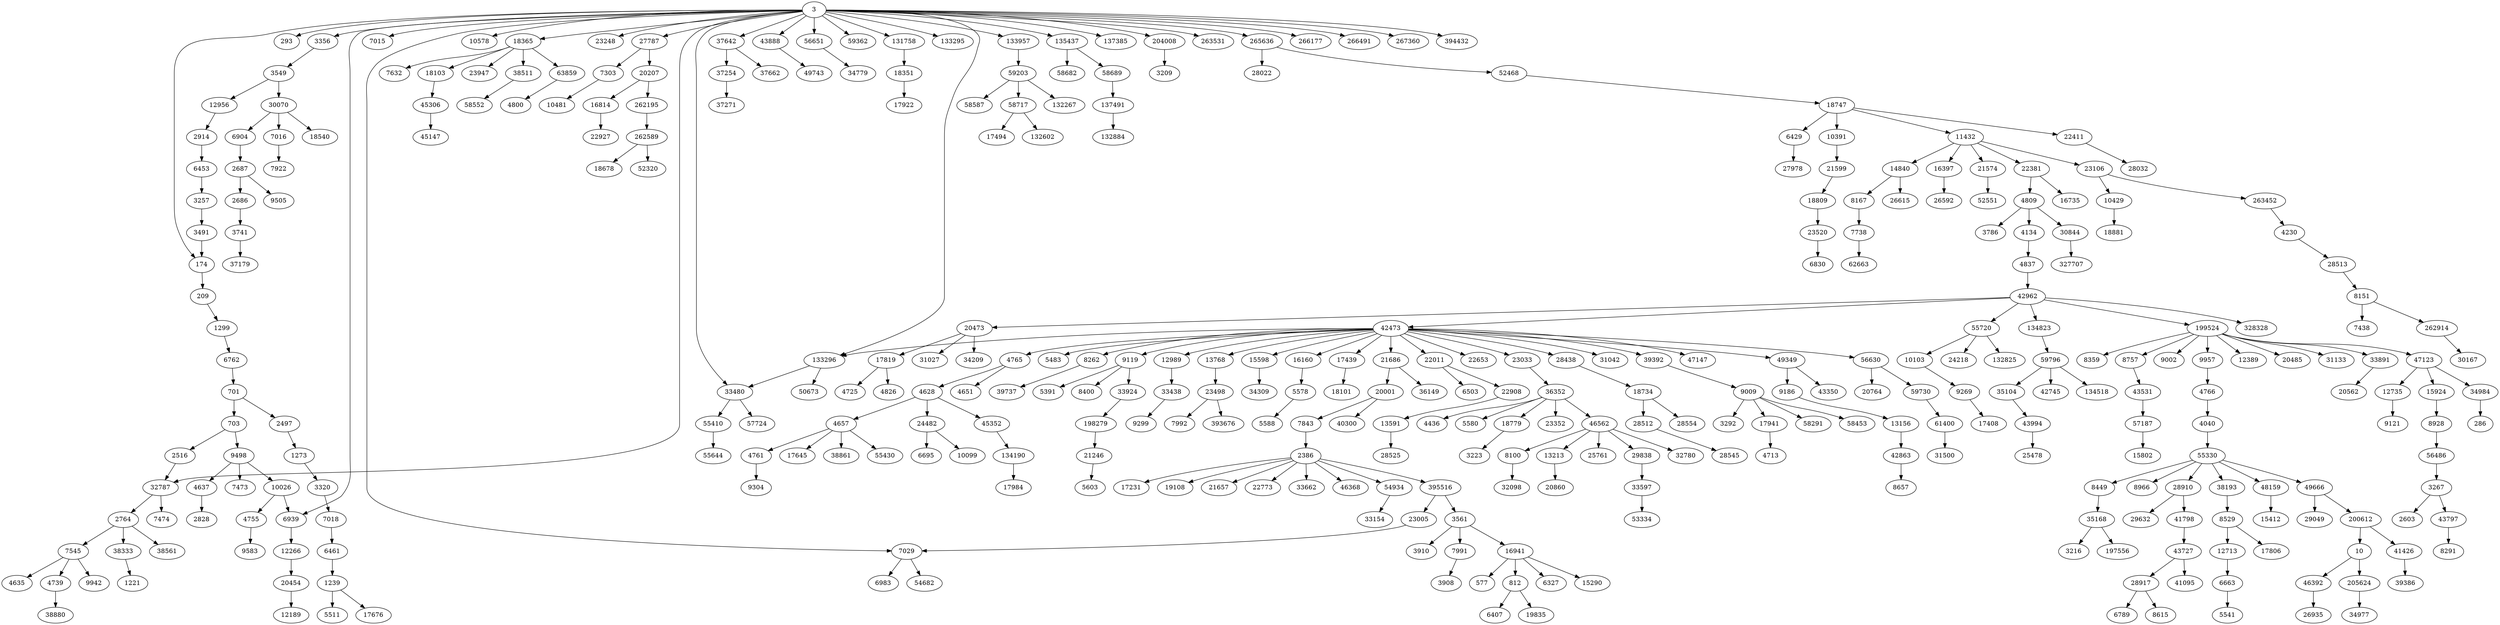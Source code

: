 digraph {
  // Node definitions.
  3;
  10;
  174;
  209;
  286;
  293;
  577;
  701;
  703;
  812;
  1221;
  1239;
  1273;
  1299;
  2386;
  2497;
  2516;
  2603;
  2686;
  2687;
  2764;
  2828;
  2914;
  3209;
  3216;
  3223;
  3257;
  3267;
  3292;
  3320;
  3356;
  3491;
  3549;
  3561;
  3741;
  3786;
  3908;
  3910;
  4040;
  4134;
  4230;
  4436;
  4628;
  4635;
  4637;
  4651;
  4657;
  4713;
  4725;
  4739;
  4755;
  4761;
  4765;
  4766;
  4800;
  4809;
  4826;
  4837;
  5391;
  5483;
  5511;
  5541;
  5578;
  5580;
  5588;
  5603;
  6327;
  6407;
  6429;
  6453;
  6461;
  6503;
  6663;
  6695;
  6762;
  6789;
  6830;
  6904;
  6939;
  6983;
  7015;
  7016;
  7018;
  7029;
  7303;
  7438;
  7473;
  7474;
  7545;
  7632;
  7738;
  7843;
  7922;
  7991;
  7992;
  8100;
  8151;
  8167;
  8262;
  8291;
  8359;
  8400;
  8449;
  8529;
  8615;
  8657;
  8757;
  8928;
  8966;
  9002;
  9009;
  9119;
  9121;
  9186;
  9269;
  9299;
  9304;
  9498;
  9505;
  9583;
  9942;
  9957;
  10026;
  10099;
  10103;
  10391;
  10429;
  10481;
  10578;
  11432;
  12189;
  12266;
  12389;
  12713;
  12735;
  12956;
  12989;
  13156;
  13213;
  13591;
  13768;
  14840;
  15290;
  15412;
  15598;
  15802;
  15924;
  16160;
  16397;
  16735;
  16814;
  16941;
  17231;
  17408;
  17439;
  17494;
  17645;
  17676;
  17806;
  17819;
  17922;
  17941;
  17984;
  18101;
  18103;
  18351;
  18365;
  18540;
  18678;
  18734;
  18747;
  18779;
  18809;
  18881;
  19108;
  19835;
  20001;
  20207;
  20454;
  20473;
  20485;
  20562;
  20764;
  20860;
  21246;
  21574;
  21599;
  21657;
  21686;
  22011;
  22381;
  22411;
  22653;
  22773;
  22908;
  22927;
  23005;
  23033;
  23106;
  23248;
  23352;
  23498;
  23520;
  23947;
  24218;
  24482;
  25478;
  25761;
  26592;
  26615;
  26935;
  27787;
  27978;
  28022;
  28032;
  28438;
  28512;
  28513;
  28525;
  28545;
  28554;
  28910;
  28917;
  29049;
  29632;
  29838;
  30070;
  30167;
  30844;
  31027;
  31042;
  31133;
  31500;
  32098;
  32780;
  32787;
  33154;
  33438;
  33480;
  33597;
  33662;
  33891;
  33924;
  34209;
  34309;
  34779;
  34977;
  34984;
  35104;
  35168;
  36149;
  36352;
  37179;
  37254;
  37271;
  37642;
  37662;
  38193;
  38333;
  38511;
  38561;
  38861;
  38880;
  39386;
  39392;
  39737;
  40300;
  41095;
  41426;
  41798;
  42473;
  42745;
  42863;
  42962;
  43350;
  43531;
  43727;
  43797;
  43888;
  43994;
  45147;
  45306;
  45352;
  46368;
  46392;
  46562;
  47123;
  47147;
  48159;
  49349;
  49666;
  49743;
  50673;
  52320;
  52468;
  52551;
  53334;
  54682;
  54934;
  55330;
  55410;
  55430;
  55644;
  55720;
  56486;
  56630;
  56651;
  57187;
  57724;
  58291;
  58453;
  58552;
  58587;
  58682;
  58689;
  58717;
  59203;
  59362;
  59730;
  59796;
  61400;
  62663;
  63859;
  131758;
  132267;
  132602;
  132825;
  132884;
  133295;
  133296;
  133957;
  134190;
  134518;
  134823;
  135437;
  137385;
  137491;
  197556;
  198279;
  199524;
  200612;
  204008;
  205624;
  262195;
  262589;
  262914;
  263452;
  263531;
  265636;
  266177;
  266491;
  267360;
  327707;
  328328;
  393676;
  394432;
  395516;

  // Edge definitions.
  3 -> 174;
  3 -> 293;
  3 -> 3356;
  3 -> 6939;
  3 -> 7015;
  3 -> 7029;
  3 -> 10578;
  3 -> 18365;
  3 -> 23248;
  3 -> 27787;
  3 -> 32787;
  3 -> 33480;
  3 -> 37642;
  3 -> 43888;
  3 -> 56651;
  3 -> 59362;
  3 -> 131758;
  3 -> 133295;
  3 -> 133296;
  3 -> 133957;
  3 -> 135437;
  3 -> 137385;
  3 -> 204008;
  3 -> 263531;
  3 -> 265636;
  3 -> 266177;
  3 -> 266491;
  3 -> 267360;
  3 -> 394432;
  10 -> 46392;
  10 -> 205624;
  174 -> 209;
  209 -> 1299;
  701 -> 703;
  701 -> 2497;
  703 -> 2516;
  703 -> 9498;
  812 -> 6407;
  812 -> 19835;
  1239 -> 5511;
  1239 -> 17676;
  1273 -> 3320;
  1299 -> 6762;
  2386 -> 17231;
  2386 -> 19108;
  2386 -> 21657;
  2386 -> 22773;
  2386 -> 33662;
  2386 -> 46368;
  2386 -> 54934;
  2386 -> 395516;
  2497 -> 1273;
  2516 -> 32787;
  2686 -> 3741;
  2687 -> 2686;
  2687 -> 9505;
  2764 -> 7545;
  2764 -> 38333;
  2764 -> 38561;
  2914 -> 6453;
  3257 -> 3491;
  3267 -> 2603;
  3267 -> 43797;
  3320 -> 7018;
  3356 -> 3549;
  3491 -> 174;
  3549 -> 12956;
  3549 -> 30070;
  3561 -> 3910;
  3561 -> 7991;
  3561 -> 16941;
  3741 -> 37179;
  4040 -> 55330;
  4134 -> 4837;
  4230 -> 28513;
  4628 -> 4657;
  4628 -> 24482;
  4628 -> 45352;
  4637 -> 2828;
  4657 -> 4761;
  4657 -> 17645;
  4657 -> 38861;
  4657 -> 55430;
  4739 -> 38880;
  4755 -> 9583;
  4761 -> 9304;
  4765 -> 4628;
  4765 -> 4651;
  4766 -> 4040;
  4809 -> 3786;
  4809 -> 4134;
  4809 -> 30844;
  4837 -> 42962;
  5578 -> 5588;
  6429 -> 27978;
  6453 -> 3257;
  6461 -> 1239;
  6663 -> 5541;
  6762 -> 701;
  6904 -> 2687;
  6939 -> 12266;
  7016 -> 7922;
  7018 -> 6461;
  7029 -> 6983;
  7029 -> 54682;
  7303 -> 10481;
  7545 -> 4635;
  7545 -> 4739;
  7545 -> 9942;
  7738 -> 62663;
  7843 -> 2386;
  7991 -> 3908;
  8100 -> 32098;
  8151 -> 7438;
  8151 -> 262914;
  8167 -> 7738;
  8262 -> 39737;
  8449 -> 35168;
  8529 -> 12713;
  8529 -> 17806;
  8757 -> 43531;
  8928 -> 56486;
  9009 -> 3292;
  9009 -> 17941;
  9009 -> 58291;
  9009 -> 58453;
  9119 -> 5391;
  9119 -> 8400;
  9119 -> 33924;
  9186 -> 13156;
  9269 -> 17408;
  9498 -> 4637;
  9498 -> 7473;
  9498 -> 10026;
  9957 -> 4766;
  10026 -> 4755;
  10026 -> 6939;
  10103 -> 9269;
  10391 -> 21599;
  10429 -> 18881;
  11432 -> 14840;
  11432 -> 16397;
  11432 -> 21574;
  11432 -> 22381;
  11432 -> 23106;
  12266 -> 20454;
  12713 -> 6663;
  12735 -> 9121;
  12956 -> 2914;
  12989 -> 33438;
  13156 -> 42863;
  13213 -> 20860;
  13591 -> 28525;
  13768 -> 23498;
  14840 -> 8167;
  14840 -> 26615;
  15598 -> 34309;
  15924 -> 8928;
  16160 -> 5578;
  16397 -> 26592;
  16814 -> 22927;
  16941 -> 577;
  16941 -> 812;
  16941 -> 6327;
  16941 -> 15290;
  17439 -> 18101;
  17819 -> 4725;
  17819 -> 4826;
  17941 -> 4713;
  18103 -> 45306;
  18351 -> 17922;
  18365 -> 7632;
  18365 -> 18103;
  18365 -> 23947;
  18365 -> 38511;
  18365 -> 63859;
  18734 -> 28512;
  18734 -> 28554;
  18747 -> 6429;
  18747 -> 10391;
  18747 -> 11432;
  18747 -> 22411;
  18779 -> 3223;
  18809 -> 23520;
  20001 -> 7843;
  20001 -> 40300;
  20207 -> 16814;
  20207 -> 262195;
  20454 -> 12189;
  20473 -> 17819;
  20473 -> 31027;
  20473 -> 34209;
  21246 -> 5603;
  21574 -> 52551;
  21599 -> 18809;
  21686 -> 20001;
  21686 -> 36149;
  22011 -> 6503;
  22011 -> 22908;
  22381 -> 4809;
  22381 -> 16735;
  22411 -> 28032;
  22908 -> 13591;
  23005 -> 7029;
  23033 -> 36352;
  23106 -> 10429;
  23106 -> 263452;
  23498 -> 7992;
  23498 -> 393676;
  23520 -> 6830;
  24482 -> 6695;
  24482 -> 10099;
  27787 -> 7303;
  27787 -> 20207;
  28438 -> 18734;
  28512 -> 28545;
  28513 -> 8151;
  28910 -> 29632;
  28910 -> 41798;
  28917 -> 6789;
  28917 -> 8615;
  29838 -> 33597;
  30070 -> 6904;
  30070 -> 7016;
  30070 -> 18540;
  30844 -> 327707;
  32787 -> 2764;
  32787 -> 7474;
  33438 -> 9299;
  33480 -> 55410;
  33480 -> 57724;
  33597 -> 53334;
  33891 -> 20562;
  33924 -> 198279;
  34984 -> 286;
  35104 -> 43994;
  35168 -> 3216;
  35168 -> 197556;
  36352 -> 4436;
  36352 -> 5580;
  36352 -> 18779;
  36352 -> 23352;
  36352 -> 46562;
  37254 -> 37271;
  37642 -> 37254;
  37642 -> 37662;
  38193 -> 8529;
  38333 -> 1221;
  38511 -> 58552;
  39392 -> 9009;
  41426 -> 39386;
  41798 -> 43727;
  42473 -> 4765;
  42473 -> 5483;
  42473 -> 8262;
  42473 -> 9119;
  42473 -> 12989;
  42473 -> 13768;
  42473 -> 15598;
  42473 -> 16160;
  42473 -> 17439;
  42473 -> 21686;
  42473 -> 22011;
  42473 -> 22653;
  42473 -> 23033;
  42473 -> 28438;
  42473 -> 31042;
  42473 -> 39392;
  42473 -> 47147;
  42473 -> 49349;
  42473 -> 56630;
  42473 -> 133296;
  42863 -> 8657;
  42962 -> 20473;
  42962 -> 42473;
  42962 -> 55720;
  42962 -> 134823;
  42962 -> 199524;
  42962 -> 328328;
  43531 -> 57187;
  43727 -> 28917;
  43727 -> 41095;
  43797 -> 8291;
  43888 -> 49743;
  43994 -> 25478;
  45306 -> 45147;
  45352 -> 134190;
  46392 -> 26935;
  46562 -> 8100;
  46562 -> 13213;
  46562 -> 25761;
  46562 -> 29838;
  46562 -> 32780;
  47123 -> 12735;
  47123 -> 15924;
  47123 -> 34984;
  48159 -> 15412;
  49349 -> 9186;
  49349 -> 43350;
  49666 -> 29049;
  49666 -> 200612;
  52468 -> 18747;
  54934 -> 33154;
  55330 -> 8449;
  55330 -> 8966;
  55330 -> 28910;
  55330 -> 38193;
  55330 -> 48159;
  55330 -> 49666;
  55410 -> 55644;
  55720 -> 10103;
  55720 -> 24218;
  55720 -> 132825;
  56486 -> 3267;
  56630 -> 20764;
  56630 -> 59730;
  56651 -> 34779;
  57187 -> 15802;
  58689 -> 137491;
  58717 -> 17494;
  58717 -> 132602;
  59203 -> 58587;
  59203 -> 58717;
  59203 -> 132267;
  59730 -> 61400;
  59796 -> 35104;
  59796 -> 42745;
  59796 -> 134518;
  61400 -> 31500;
  63859 -> 4800;
  131758 -> 18351;
  133296 -> 33480;
  133296 -> 50673;
  133957 -> 59203;
  134190 -> 17984;
  134823 -> 59796;
  135437 -> 58682;
  135437 -> 58689;
  137491 -> 132884;
  198279 -> 21246;
  199524 -> 8359;
  199524 -> 8757;
  199524 -> 9002;
  199524 -> 9957;
  199524 -> 12389;
  199524 -> 20485;
  199524 -> 31133;
  199524 -> 33891;
  199524 -> 47123;
  200612 -> 10;
  200612 -> 41426;
  204008 -> 3209;
  205624 -> 34977;
  262195 -> 262589;
  262589 -> 18678;
  262589 -> 52320;
  262914 -> 30167;
  263452 -> 4230;
  265636 -> 28022;
  265636 -> 52468;
  395516 -> 3561;
  395516 -> 23005;
}